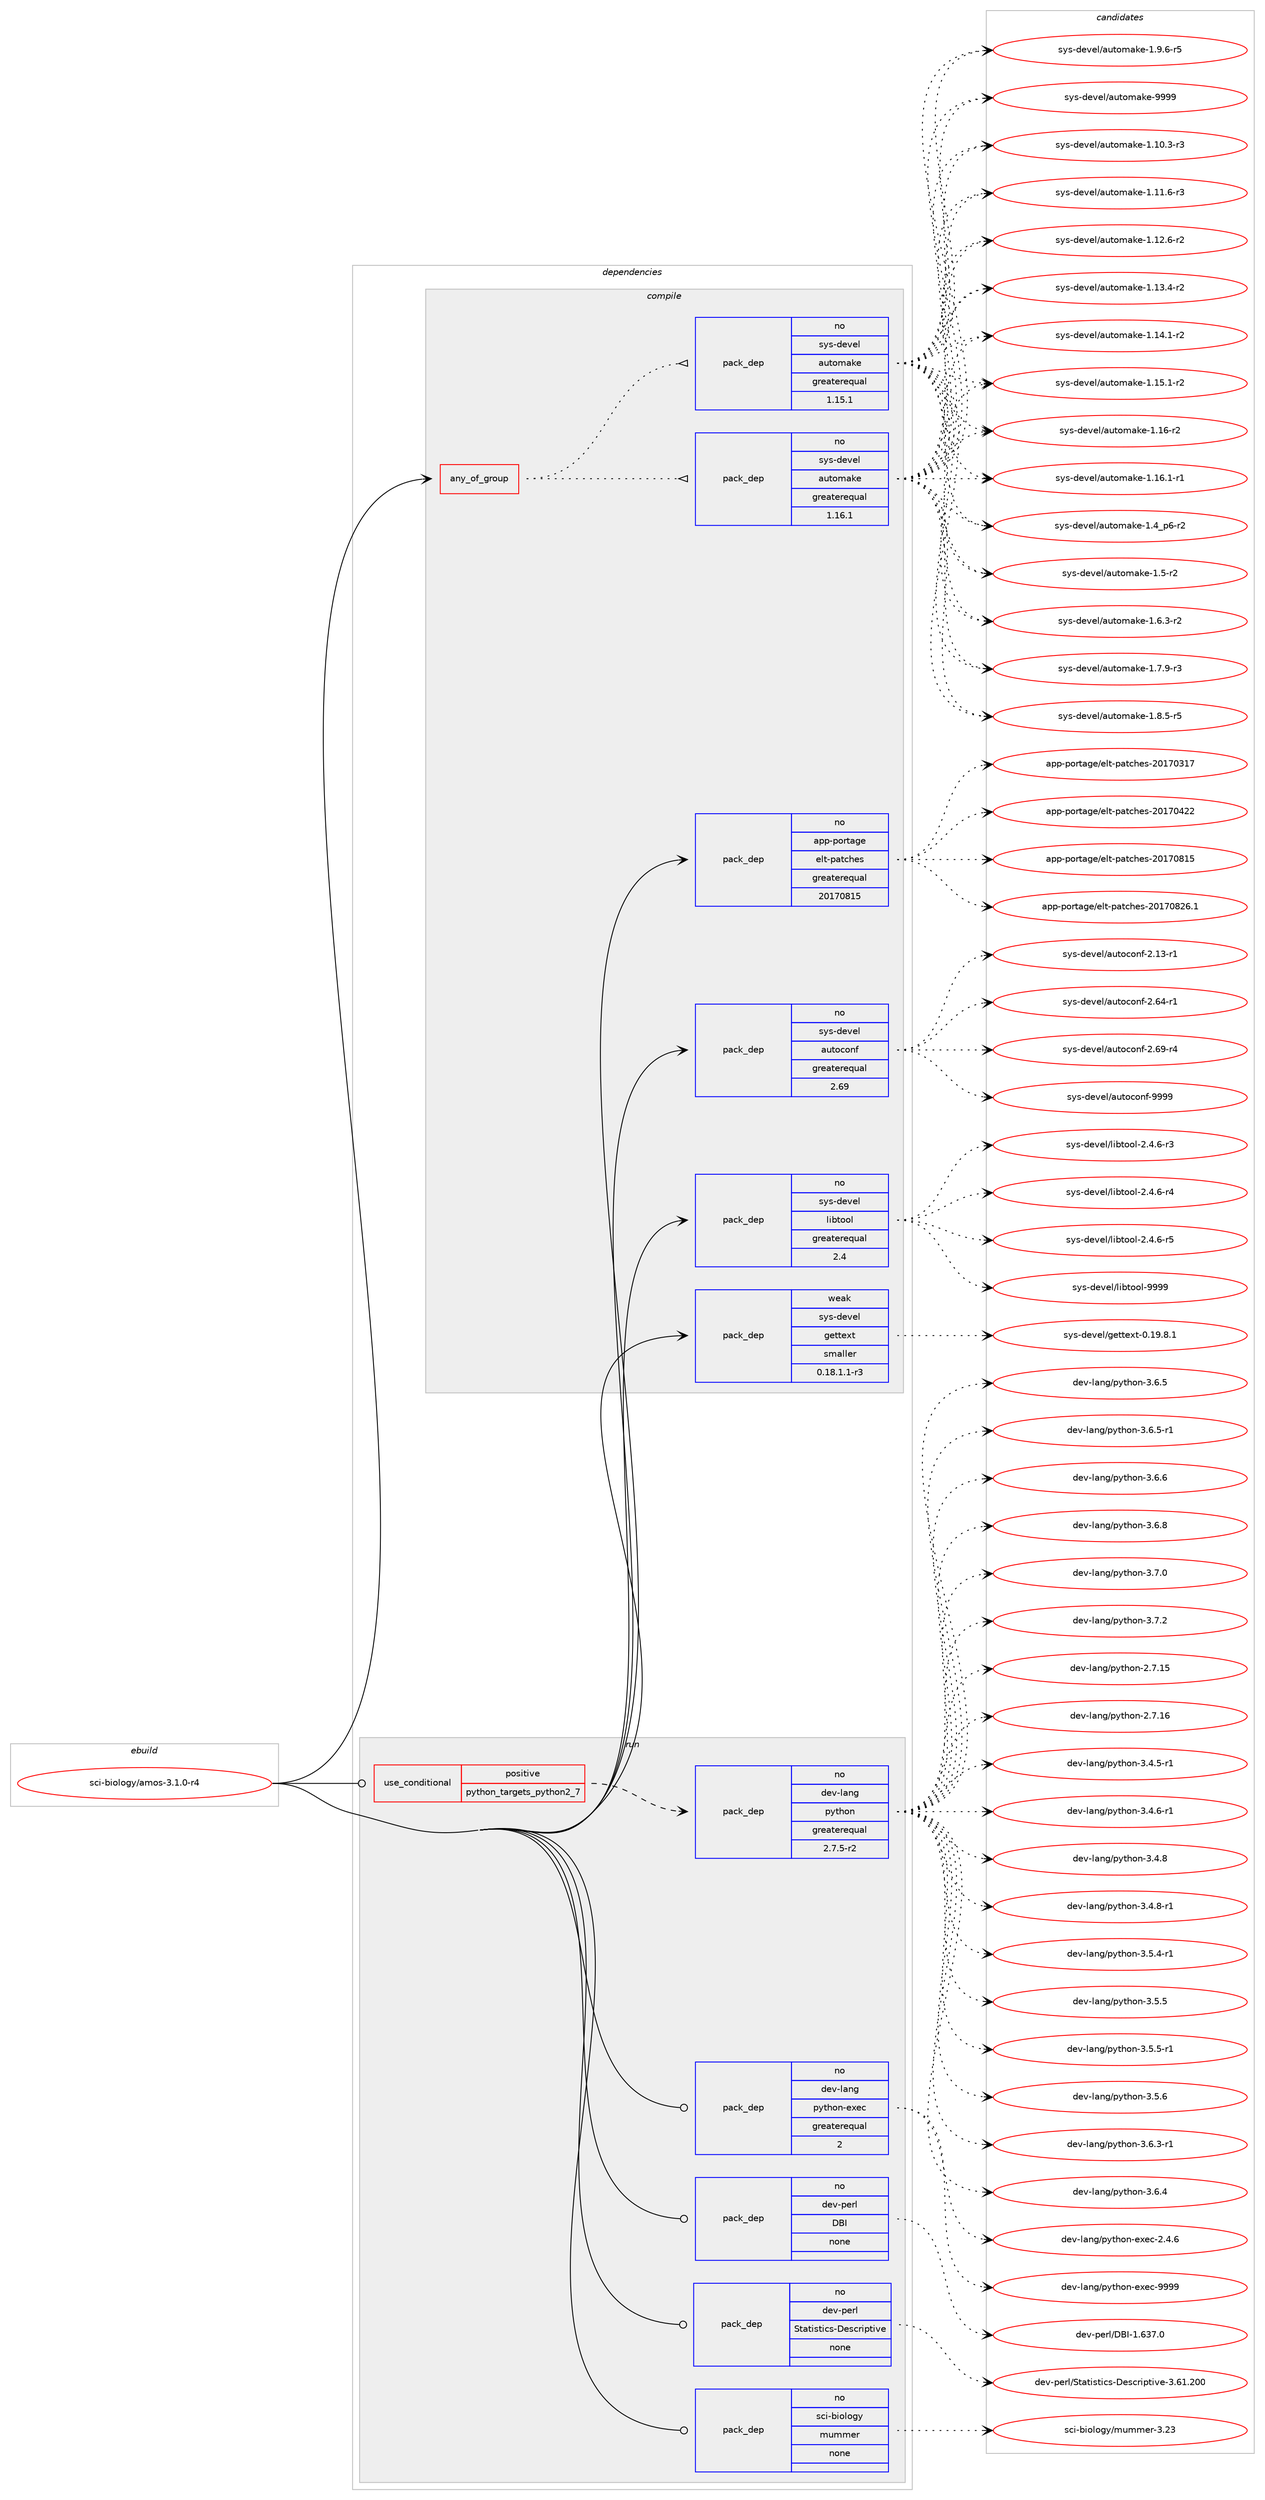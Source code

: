 digraph prolog {

# *************
# Graph options
# *************

newrank=true;
concentrate=true;
compound=true;
graph [rankdir=LR,fontname=Helvetica,fontsize=10,ranksep=1.5];#, ranksep=2.5, nodesep=0.2];
edge  [arrowhead=vee];
node  [fontname=Helvetica,fontsize=10];

# **********
# The ebuild
# **********

subgraph cluster_leftcol {
color=gray;
rank=same;
label=<<i>ebuild</i>>;
id [label="sci-biology/amos-3.1.0-r4", color=red, width=4, href="../sci-biology/amos-3.1.0-r4.svg"];
}

# ****************
# The dependencies
# ****************

subgraph cluster_midcol {
color=gray;
label=<<i>dependencies</i>>;
subgraph cluster_compile {
fillcolor="#eeeeee";
style=filled;
label=<<i>compile</i>>;
subgraph any26714 {
dependency1685688 [label=<<TABLE BORDER="0" CELLBORDER="1" CELLSPACING="0" CELLPADDING="4"><TR><TD CELLPADDING="10">any_of_group</TD></TR></TABLE>>, shape=none, color=red];subgraph pack1206143 {
dependency1685689 [label=<<TABLE BORDER="0" CELLBORDER="1" CELLSPACING="0" CELLPADDING="4" WIDTH="220"><TR><TD ROWSPAN="6" CELLPADDING="30">pack_dep</TD></TR><TR><TD WIDTH="110">no</TD></TR><TR><TD>sys-devel</TD></TR><TR><TD>automake</TD></TR><TR><TD>greaterequal</TD></TR><TR><TD>1.16.1</TD></TR></TABLE>>, shape=none, color=blue];
}
dependency1685688:e -> dependency1685689:w [weight=20,style="dotted",arrowhead="oinv"];
subgraph pack1206144 {
dependency1685690 [label=<<TABLE BORDER="0" CELLBORDER="1" CELLSPACING="0" CELLPADDING="4" WIDTH="220"><TR><TD ROWSPAN="6" CELLPADDING="30">pack_dep</TD></TR><TR><TD WIDTH="110">no</TD></TR><TR><TD>sys-devel</TD></TR><TR><TD>automake</TD></TR><TR><TD>greaterequal</TD></TR><TR><TD>1.15.1</TD></TR></TABLE>>, shape=none, color=blue];
}
dependency1685688:e -> dependency1685690:w [weight=20,style="dotted",arrowhead="oinv"];
}
id:e -> dependency1685688:w [weight=20,style="solid",arrowhead="vee"];
subgraph pack1206145 {
dependency1685691 [label=<<TABLE BORDER="0" CELLBORDER="1" CELLSPACING="0" CELLPADDING="4" WIDTH="220"><TR><TD ROWSPAN="6" CELLPADDING="30">pack_dep</TD></TR><TR><TD WIDTH="110">no</TD></TR><TR><TD>app-portage</TD></TR><TR><TD>elt-patches</TD></TR><TR><TD>greaterequal</TD></TR><TR><TD>20170815</TD></TR></TABLE>>, shape=none, color=blue];
}
id:e -> dependency1685691:w [weight=20,style="solid",arrowhead="vee"];
subgraph pack1206146 {
dependency1685692 [label=<<TABLE BORDER="0" CELLBORDER="1" CELLSPACING="0" CELLPADDING="4" WIDTH="220"><TR><TD ROWSPAN="6" CELLPADDING="30">pack_dep</TD></TR><TR><TD WIDTH="110">no</TD></TR><TR><TD>sys-devel</TD></TR><TR><TD>autoconf</TD></TR><TR><TD>greaterequal</TD></TR><TR><TD>2.69</TD></TR></TABLE>>, shape=none, color=blue];
}
id:e -> dependency1685692:w [weight=20,style="solid",arrowhead="vee"];
subgraph pack1206147 {
dependency1685693 [label=<<TABLE BORDER="0" CELLBORDER="1" CELLSPACING="0" CELLPADDING="4" WIDTH="220"><TR><TD ROWSPAN="6" CELLPADDING="30">pack_dep</TD></TR><TR><TD WIDTH="110">no</TD></TR><TR><TD>sys-devel</TD></TR><TR><TD>libtool</TD></TR><TR><TD>greaterequal</TD></TR><TR><TD>2.4</TD></TR></TABLE>>, shape=none, color=blue];
}
id:e -> dependency1685693:w [weight=20,style="solid",arrowhead="vee"];
subgraph pack1206148 {
dependency1685694 [label=<<TABLE BORDER="0" CELLBORDER="1" CELLSPACING="0" CELLPADDING="4" WIDTH="220"><TR><TD ROWSPAN="6" CELLPADDING="30">pack_dep</TD></TR><TR><TD WIDTH="110">weak</TD></TR><TR><TD>sys-devel</TD></TR><TR><TD>gettext</TD></TR><TR><TD>smaller</TD></TR><TR><TD>0.18.1.1-r3</TD></TR></TABLE>>, shape=none, color=blue];
}
id:e -> dependency1685694:w [weight=20,style="solid",arrowhead="vee"];
}
subgraph cluster_compileandrun {
fillcolor="#eeeeee";
style=filled;
label=<<i>compile and run</i>>;
}
subgraph cluster_run {
fillcolor="#eeeeee";
style=filled;
label=<<i>run</i>>;
subgraph cond451989 {
dependency1685695 [label=<<TABLE BORDER="0" CELLBORDER="1" CELLSPACING="0" CELLPADDING="4"><TR><TD ROWSPAN="3" CELLPADDING="10">use_conditional</TD></TR><TR><TD>positive</TD></TR><TR><TD>python_targets_python2_7</TD></TR></TABLE>>, shape=none, color=red];
subgraph pack1206149 {
dependency1685696 [label=<<TABLE BORDER="0" CELLBORDER="1" CELLSPACING="0" CELLPADDING="4" WIDTH="220"><TR><TD ROWSPAN="6" CELLPADDING="30">pack_dep</TD></TR><TR><TD WIDTH="110">no</TD></TR><TR><TD>dev-lang</TD></TR><TR><TD>python</TD></TR><TR><TD>greaterequal</TD></TR><TR><TD>2.7.5-r2</TD></TR></TABLE>>, shape=none, color=blue];
}
dependency1685695:e -> dependency1685696:w [weight=20,style="dashed",arrowhead="vee"];
}
id:e -> dependency1685695:w [weight=20,style="solid",arrowhead="odot"];
subgraph pack1206150 {
dependency1685697 [label=<<TABLE BORDER="0" CELLBORDER="1" CELLSPACING="0" CELLPADDING="4" WIDTH="220"><TR><TD ROWSPAN="6" CELLPADDING="30">pack_dep</TD></TR><TR><TD WIDTH="110">no</TD></TR><TR><TD>dev-lang</TD></TR><TR><TD>python-exec</TD></TR><TR><TD>greaterequal</TD></TR><TR><TD>2</TD></TR></TABLE>>, shape=none, color=blue];
}
id:e -> dependency1685697:w [weight=20,style="solid",arrowhead="odot"];
subgraph pack1206151 {
dependency1685698 [label=<<TABLE BORDER="0" CELLBORDER="1" CELLSPACING="0" CELLPADDING="4" WIDTH="220"><TR><TD ROWSPAN="6" CELLPADDING="30">pack_dep</TD></TR><TR><TD WIDTH="110">no</TD></TR><TR><TD>dev-perl</TD></TR><TR><TD>DBI</TD></TR><TR><TD>none</TD></TR><TR><TD></TD></TR></TABLE>>, shape=none, color=blue];
}
id:e -> dependency1685698:w [weight=20,style="solid",arrowhead="odot"];
subgraph pack1206152 {
dependency1685699 [label=<<TABLE BORDER="0" CELLBORDER="1" CELLSPACING="0" CELLPADDING="4" WIDTH="220"><TR><TD ROWSPAN="6" CELLPADDING="30">pack_dep</TD></TR><TR><TD WIDTH="110">no</TD></TR><TR><TD>dev-perl</TD></TR><TR><TD>Statistics-Descriptive</TD></TR><TR><TD>none</TD></TR><TR><TD></TD></TR></TABLE>>, shape=none, color=blue];
}
id:e -> dependency1685699:w [weight=20,style="solid",arrowhead="odot"];
subgraph pack1206153 {
dependency1685700 [label=<<TABLE BORDER="0" CELLBORDER="1" CELLSPACING="0" CELLPADDING="4" WIDTH="220"><TR><TD ROWSPAN="6" CELLPADDING="30">pack_dep</TD></TR><TR><TD WIDTH="110">no</TD></TR><TR><TD>sci-biology</TD></TR><TR><TD>mummer</TD></TR><TR><TD>none</TD></TR><TR><TD></TD></TR></TABLE>>, shape=none, color=blue];
}
id:e -> dependency1685700:w [weight=20,style="solid",arrowhead="odot"];
}
}

# **************
# The candidates
# **************

subgraph cluster_choices {
rank=same;
color=gray;
label=<<i>candidates</i>>;

subgraph choice1206143 {
color=black;
nodesep=1;
choice11512111545100101118101108479711711611110997107101454946494846514511451 [label="sys-devel/automake-1.10.3-r3", color=red, width=4,href="../sys-devel/automake-1.10.3-r3.svg"];
choice11512111545100101118101108479711711611110997107101454946494946544511451 [label="sys-devel/automake-1.11.6-r3", color=red, width=4,href="../sys-devel/automake-1.11.6-r3.svg"];
choice11512111545100101118101108479711711611110997107101454946495046544511450 [label="sys-devel/automake-1.12.6-r2", color=red, width=4,href="../sys-devel/automake-1.12.6-r2.svg"];
choice11512111545100101118101108479711711611110997107101454946495146524511450 [label="sys-devel/automake-1.13.4-r2", color=red, width=4,href="../sys-devel/automake-1.13.4-r2.svg"];
choice11512111545100101118101108479711711611110997107101454946495246494511450 [label="sys-devel/automake-1.14.1-r2", color=red, width=4,href="../sys-devel/automake-1.14.1-r2.svg"];
choice11512111545100101118101108479711711611110997107101454946495346494511450 [label="sys-devel/automake-1.15.1-r2", color=red, width=4,href="../sys-devel/automake-1.15.1-r2.svg"];
choice1151211154510010111810110847971171161111099710710145494649544511450 [label="sys-devel/automake-1.16-r2", color=red, width=4,href="../sys-devel/automake-1.16-r2.svg"];
choice11512111545100101118101108479711711611110997107101454946495446494511449 [label="sys-devel/automake-1.16.1-r1", color=red, width=4,href="../sys-devel/automake-1.16.1-r1.svg"];
choice115121115451001011181011084797117116111109971071014549465295112544511450 [label="sys-devel/automake-1.4_p6-r2", color=red, width=4,href="../sys-devel/automake-1.4_p6-r2.svg"];
choice11512111545100101118101108479711711611110997107101454946534511450 [label="sys-devel/automake-1.5-r2", color=red, width=4,href="../sys-devel/automake-1.5-r2.svg"];
choice115121115451001011181011084797117116111109971071014549465446514511450 [label="sys-devel/automake-1.6.3-r2", color=red, width=4,href="../sys-devel/automake-1.6.3-r2.svg"];
choice115121115451001011181011084797117116111109971071014549465546574511451 [label="sys-devel/automake-1.7.9-r3", color=red, width=4,href="../sys-devel/automake-1.7.9-r3.svg"];
choice115121115451001011181011084797117116111109971071014549465646534511453 [label="sys-devel/automake-1.8.5-r5", color=red, width=4,href="../sys-devel/automake-1.8.5-r5.svg"];
choice115121115451001011181011084797117116111109971071014549465746544511453 [label="sys-devel/automake-1.9.6-r5", color=red, width=4,href="../sys-devel/automake-1.9.6-r5.svg"];
choice115121115451001011181011084797117116111109971071014557575757 [label="sys-devel/automake-9999", color=red, width=4,href="../sys-devel/automake-9999.svg"];
dependency1685689:e -> choice11512111545100101118101108479711711611110997107101454946494846514511451:w [style=dotted,weight="100"];
dependency1685689:e -> choice11512111545100101118101108479711711611110997107101454946494946544511451:w [style=dotted,weight="100"];
dependency1685689:e -> choice11512111545100101118101108479711711611110997107101454946495046544511450:w [style=dotted,weight="100"];
dependency1685689:e -> choice11512111545100101118101108479711711611110997107101454946495146524511450:w [style=dotted,weight="100"];
dependency1685689:e -> choice11512111545100101118101108479711711611110997107101454946495246494511450:w [style=dotted,weight="100"];
dependency1685689:e -> choice11512111545100101118101108479711711611110997107101454946495346494511450:w [style=dotted,weight="100"];
dependency1685689:e -> choice1151211154510010111810110847971171161111099710710145494649544511450:w [style=dotted,weight="100"];
dependency1685689:e -> choice11512111545100101118101108479711711611110997107101454946495446494511449:w [style=dotted,weight="100"];
dependency1685689:e -> choice115121115451001011181011084797117116111109971071014549465295112544511450:w [style=dotted,weight="100"];
dependency1685689:e -> choice11512111545100101118101108479711711611110997107101454946534511450:w [style=dotted,weight="100"];
dependency1685689:e -> choice115121115451001011181011084797117116111109971071014549465446514511450:w [style=dotted,weight="100"];
dependency1685689:e -> choice115121115451001011181011084797117116111109971071014549465546574511451:w [style=dotted,weight="100"];
dependency1685689:e -> choice115121115451001011181011084797117116111109971071014549465646534511453:w [style=dotted,weight="100"];
dependency1685689:e -> choice115121115451001011181011084797117116111109971071014549465746544511453:w [style=dotted,weight="100"];
dependency1685689:e -> choice115121115451001011181011084797117116111109971071014557575757:w [style=dotted,weight="100"];
}
subgraph choice1206144 {
color=black;
nodesep=1;
choice11512111545100101118101108479711711611110997107101454946494846514511451 [label="sys-devel/automake-1.10.3-r3", color=red, width=4,href="../sys-devel/automake-1.10.3-r3.svg"];
choice11512111545100101118101108479711711611110997107101454946494946544511451 [label="sys-devel/automake-1.11.6-r3", color=red, width=4,href="../sys-devel/automake-1.11.6-r3.svg"];
choice11512111545100101118101108479711711611110997107101454946495046544511450 [label="sys-devel/automake-1.12.6-r2", color=red, width=4,href="../sys-devel/automake-1.12.6-r2.svg"];
choice11512111545100101118101108479711711611110997107101454946495146524511450 [label="sys-devel/automake-1.13.4-r2", color=red, width=4,href="../sys-devel/automake-1.13.4-r2.svg"];
choice11512111545100101118101108479711711611110997107101454946495246494511450 [label="sys-devel/automake-1.14.1-r2", color=red, width=4,href="../sys-devel/automake-1.14.1-r2.svg"];
choice11512111545100101118101108479711711611110997107101454946495346494511450 [label="sys-devel/automake-1.15.1-r2", color=red, width=4,href="../sys-devel/automake-1.15.1-r2.svg"];
choice1151211154510010111810110847971171161111099710710145494649544511450 [label="sys-devel/automake-1.16-r2", color=red, width=4,href="../sys-devel/automake-1.16-r2.svg"];
choice11512111545100101118101108479711711611110997107101454946495446494511449 [label="sys-devel/automake-1.16.1-r1", color=red, width=4,href="../sys-devel/automake-1.16.1-r1.svg"];
choice115121115451001011181011084797117116111109971071014549465295112544511450 [label="sys-devel/automake-1.4_p6-r2", color=red, width=4,href="../sys-devel/automake-1.4_p6-r2.svg"];
choice11512111545100101118101108479711711611110997107101454946534511450 [label="sys-devel/automake-1.5-r2", color=red, width=4,href="../sys-devel/automake-1.5-r2.svg"];
choice115121115451001011181011084797117116111109971071014549465446514511450 [label="sys-devel/automake-1.6.3-r2", color=red, width=4,href="../sys-devel/automake-1.6.3-r2.svg"];
choice115121115451001011181011084797117116111109971071014549465546574511451 [label="sys-devel/automake-1.7.9-r3", color=red, width=4,href="../sys-devel/automake-1.7.9-r3.svg"];
choice115121115451001011181011084797117116111109971071014549465646534511453 [label="sys-devel/automake-1.8.5-r5", color=red, width=4,href="../sys-devel/automake-1.8.5-r5.svg"];
choice115121115451001011181011084797117116111109971071014549465746544511453 [label="sys-devel/automake-1.9.6-r5", color=red, width=4,href="../sys-devel/automake-1.9.6-r5.svg"];
choice115121115451001011181011084797117116111109971071014557575757 [label="sys-devel/automake-9999", color=red, width=4,href="../sys-devel/automake-9999.svg"];
dependency1685690:e -> choice11512111545100101118101108479711711611110997107101454946494846514511451:w [style=dotted,weight="100"];
dependency1685690:e -> choice11512111545100101118101108479711711611110997107101454946494946544511451:w [style=dotted,weight="100"];
dependency1685690:e -> choice11512111545100101118101108479711711611110997107101454946495046544511450:w [style=dotted,weight="100"];
dependency1685690:e -> choice11512111545100101118101108479711711611110997107101454946495146524511450:w [style=dotted,weight="100"];
dependency1685690:e -> choice11512111545100101118101108479711711611110997107101454946495246494511450:w [style=dotted,weight="100"];
dependency1685690:e -> choice11512111545100101118101108479711711611110997107101454946495346494511450:w [style=dotted,weight="100"];
dependency1685690:e -> choice1151211154510010111810110847971171161111099710710145494649544511450:w [style=dotted,weight="100"];
dependency1685690:e -> choice11512111545100101118101108479711711611110997107101454946495446494511449:w [style=dotted,weight="100"];
dependency1685690:e -> choice115121115451001011181011084797117116111109971071014549465295112544511450:w [style=dotted,weight="100"];
dependency1685690:e -> choice11512111545100101118101108479711711611110997107101454946534511450:w [style=dotted,weight="100"];
dependency1685690:e -> choice115121115451001011181011084797117116111109971071014549465446514511450:w [style=dotted,weight="100"];
dependency1685690:e -> choice115121115451001011181011084797117116111109971071014549465546574511451:w [style=dotted,weight="100"];
dependency1685690:e -> choice115121115451001011181011084797117116111109971071014549465646534511453:w [style=dotted,weight="100"];
dependency1685690:e -> choice115121115451001011181011084797117116111109971071014549465746544511453:w [style=dotted,weight="100"];
dependency1685690:e -> choice115121115451001011181011084797117116111109971071014557575757:w [style=dotted,weight="100"];
}
subgraph choice1206145 {
color=black;
nodesep=1;
choice97112112451121111141169710310147101108116451129711699104101115455048495548514955 [label="app-portage/elt-patches-20170317", color=red, width=4,href="../app-portage/elt-patches-20170317.svg"];
choice97112112451121111141169710310147101108116451129711699104101115455048495548525050 [label="app-portage/elt-patches-20170422", color=red, width=4,href="../app-portage/elt-patches-20170422.svg"];
choice97112112451121111141169710310147101108116451129711699104101115455048495548564953 [label="app-portage/elt-patches-20170815", color=red, width=4,href="../app-portage/elt-patches-20170815.svg"];
choice971121124511211111411697103101471011081164511297116991041011154550484955485650544649 [label="app-portage/elt-patches-20170826.1", color=red, width=4,href="../app-portage/elt-patches-20170826.1.svg"];
dependency1685691:e -> choice97112112451121111141169710310147101108116451129711699104101115455048495548514955:w [style=dotted,weight="100"];
dependency1685691:e -> choice97112112451121111141169710310147101108116451129711699104101115455048495548525050:w [style=dotted,weight="100"];
dependency1685691:e -> choice97112112451121111141169710310147101108116451129711699104101115455048495548564953:w [style=dotted,weight="100"];
dependency1685691:e -> choice971121124511211111411697103101471011081164511297116991041011154550484955485650544649:w [style=dotted,weight="100"];
}
subgraph choice1206146 {
color=black;
nodesep=1;
choice1151211154510010111810110847971171161119911111010245504649514511449 [label="sys-devel/autoconf-2.13-r1", color=red, width=4,href="../sys-devel/autoconf-2.13-r1.svg"];
choice1151211154510010111810110847971171161119911111010245504654524511449 [label="sys-devel/autoconf-2.64-r1", color=red, width=4,href="../sys-devel/autoconf-2.64-r1.svg"];
choice1151211154510010111810110847971171161119911111010245504654574511452 [label="sys-devel/autoconf-2.69-r4", color=red, width=4,href="../sys-devel/autoconf-2.69-r4.svg"];
choice115121115451001011181011084797117116111991111101024557575757 [label="sys-devel/autoconf-9999", color=red, width=4,href="../sys-devel/autoconf-9999.svg"];
dependency1685692:e -> choice1151211154510010111810110847971171161119911111010245504649514511449:w [style=dotted,weight="100"];
dependency1685692:e -> choice1151211154510010111810110847971171161119911111010245504654524511449:w [style=dotted,weight="100"];
dependency1685692:e -> choice1151211154510010111810110847971171161119911111010245504654574511452:w [style=dotted,weight="100"];
dependency1685692:e -> choice115121115451001011181011084797117116111991111101024557575757:w [style=dotted,weight="100"];
}
subgraph choice1206147 {
color=black;
nodesep=1;
choice1151211154510010111810110847108105981161111111084550465246544511451 [label="sys-devel/libtool-2.4.6-r3", color=red, width=4,href="../sys-devel/libtool-2.4.6-r3.svg"];
choice1151211154510010111810110847108105981161111111084550465246544511452 [label="sys-devel/libtool-2.4.6-r4", color=red, width=4,href="../sys-devel/libtool-2.4.6-r4.svg"];
choice1151211154510010111810110847108105981161111111084550465246544511453 [label="sys-devel/libtool-2.4.6-r5", color=red, width=4,href="../sys-devel/libtool-2.4.6-r5.svg"];
choice1151211154510010111810110847108105981161111111084557575757 [label="sys-devel/libtool-9999", color=red, width=4,href="../sys-devel/libtool-9999.svg"];
dependency1685693:e -> choice1151211154510010111810110847108105981161111111084550465246544511451:w [style=dotted,weight="100"];
dependency1685693:e -> choice1151211154510010111810110847108105981161111111084550465246544511452:w [style=dotted,weight="100"];
dependency1685693:e -> choice1151211154510010111810110847108105981161111111084550465246544511453:w [style=dotted,weight="100"];
dependency1685693:e -> choice1151211154510010111810110847108105981161111111084557575757:w [style=dotted,weight="100"];
}
subgraph choice1206148 {
color=black;
nodesep=1;
choice1151211154510010111810110847103101116116101120116454846495746564649 [label="sys-devel/gettext-0.19.8.1", color=red, width=4,href="../sys-devel/gettext-0.19.8.1.svg"];
dependency1685694:e -> choice1151211154510010111810110847103101116116101120116454846495746564649:w [style=dotted,weight="100"];
}
subgraph choice1206149 {
color=black;
nodesep=1;
choice10010111845108971101034711212111610411111045504655464953 [label="dev-lang/python-2.7.15", color=red, width=4,href="../dev-lang/python-2.7.15.svg"];
choice10010111845108971101034711212111610411111045504655464954 [label="dev-lang/python-2.7.16", color=red, width=4,href="../dev-lang/python-2.7.16.svg"];
choice1001011184510897110103471121211161041111104551465246534511449 [label="dev-lang/python-3.4.5-r1", color=red, width=4,href="../dev-lang/python-3.4.5-r1.svg"];
choice1001011184510897110103471121211161041111104551465246544511449 [label="dev-lang/python-3.4.6-r1", color=red, width=4,href="../dev-lang/python-3.4.6-r1.svg"];
choice100101118451089711010347112121116104111110455146524656 [label="dev-lang/python-3.4.8", color=red, width=4,href="../dev-lang/python-3.4.8.svg"];
choice1001011184510897110103471121211161041111104551465246564511449 [label="dev-lang/python-3.4.8-r1", color=red, width=4,href="../dev-lang/python-3.4.8-r1.svg"];
choice1001011184510897110103471121211161041111104551465346524511449 [label="dev-lang/python-3.5.4-r1", color=red, width=4,href="../dev-lang/python-3.5.4-r1.svg"];
choice100101118451089711010347112121116104111110455146534653 [label="dev-lang/python-3.5.5", color=red, width=4,href="../dev-lang/python-3.5.5.svg"];
choice1001011184510897110103471121211161041111104551465346534511449 [label="dev-lang/python-3.5.5-r1", color=red, width=4,href="../dev-lang/python-3.5.5-r1.svg"];
choice100101118451089711010347112121116104111110455146534654 [label="dev-lang/python-3.5.6", color=red, width=4,href="../dev-lang/python-3.5.6.svg"];
choice1001011184510897110103471121211161041111104551465446514511449 [label="dev-lang/python-3.6.3-r1", color=red, width=4,href="../dev-lang/python-3.6.3-r1.svg"];
choice100101118451089711010347112121116104111110455146544652 [label="dev-lang/python-3.6.4", color=red, width=4,href="../dev-lang/python-3.6.4.svg"];
choice100101118451089711010347112121116104111110455146544653 [label="dev-lang/python-3.6.5", color=red, width=4,href="../dev-lang/python-3.6.5.svg"];
choice1001011184510897110103471121211161041111104551465446534511449 [label="dev-lang/python-3.6.5-r1", color=red, width=4,href="../dev-lang/python-3.6.5-r1.svg"];
choice100101118451089711010347112121116104111110455146544654 [label="dev-lang/python-3.6.6", color=red, width=4,href="../dev-lang/python-3.6.6.svg"];
choice100101118451089711010347112121116104111110455146544656 [label="dev-lang/python-3.6.8", color=red, width=4,href="../dev-lang/python-3.6.8.svg"];
choice100101118451089711010347112121116104111110455146554648 [label="dev-lang/python-3.7.0", color=red, width=4,href="../dev-lang/python-3.7.0.svg"];
choice100101118451089711010347112121116104111110455146554650 [label="dev-lang/python-3.7.2", color=red, width=4,href="../dev-lang/python-3.7.2.svg"];
dependency1685696:e -> choice10010111845108971101034711212111610411111045504655464953:w [style=dotted,weight="100"];
dependency1685696:e -> choice10010111845108971101034711212111610411111045504655464954:w [style=dotted,weight="100"];
dependency1685696:e -> choice1001011184510897110103471121211161041111104551465246534511449:w [style=dotted,weight="100"];
dependency1685696:e -> choice1001011184510897110103471121211161041111104551465246544511449:w [style=dotted,weight="100"];
dependency1685696:e -> choice100101118451089711010347112121116104111110455146524656:w [style=dotted,weight="100"];
dependency1685696:e -> choice1001011184510897110103471121211161041111104551465246564511449:w [style=dotted,weight="100"];
dependency1685696:e -> choice1001011184510897110103471121211161041111104551465346524511449:w [style=dotted,weight="100"];
dependency1685696:e -> choice100101118451089711010347112121116104111110455146534653:w [style=dotted,weight="100"];
dependency1685696:e -> choice1001011184510897110103471121211161041111104551465346534511449:w [style=dotted,weight="100"];
dependency1685696:e -> choice100101118451089711010347112121116104111110455146534654:w [style=dotted,weight="100"];
dependency1685696:e -> choice1001011184510897110103471121211161041111104551465446514511449:w [style=dotted,weight="100"];
dependency1685696:e -> choice100101118451089711010347112121116104111110455146544652:w [style=dotted,weight="100"];
dependency1685696:e -> choice100101118451089711010347112121116104111110455146544653:w [style=dotted,weight="100"];
dependency1685696:e -> choice1001011184510897110103471121211161041111104551465446534511449:w [style=dotted,weight="100"];
dependency1685696:e -> choice100101118451089711010347112121116104111110455146544654:w [style=dotted,weight="100"];
dependency1685696:e -> choice100101118451089711010347112121116104111110455146544656:w [style=dotted,weight="100"];
dependency1685696:e -> choice100101118451089711010347112121116104111110455146554648:w [style=dotted,weight="100"];
dependency1685696:e -> choice100101118451089711010347112121116104111110455146554650:w [style=dotted,weight="100"];
}
subgraph choice1206150 {
color=black;
nodesep=1;
choice1001011184510897110103471121211161041111104510112010199455046524654 [label="dev-lang/python-exec-2.4.6", color=red, width=4,href="../dev-lang/python-exec-2.4.6.svg"];
choice10010111845108971101034711212111610411111045101120101994557575757 [label="dev-lang/python-exec-9999", color=red, width=4,href="../dev-lang/python-exec-9999.svg"];
dependency1685697:e -> choice1001011184510897110103471121211161041111104510112010199455046524654:w [style=dotted,weight="100"];
dependency1685697:e -> choice10010111845108971101034711212111610411111045101120101994557575757:w [style=dotted,weight="100"];
}
subgraph choice1206151 {
color=black;
nodesep=1;
choice10010111845112101114108476866734549465451554648 [label="dev-perl/DBI-1.637.0", color=red, width=4,href="../dev-perl/DBI-1.637.0.svg"];
dependency1685698:e -> choice10010111845112101114108476866734549465451554648:w [style=dotted,weight="100"];
}
subgraph choice1206152 {
color=black;
nodesep=1;
choice1001011184511210111410847831169711610511511610599115456810111599114105112116105118101455146544946504848 [label="dev-perl/Statistics-Descriptive-3.61.200", color=red, width=4,href="../dev-perl/Statistics-Descriptive-3.61.200.svg"];
dependency1685699:e -> choice1001011184511210111410847831169711610511511610599115456810111599114105112116105118101455146544946504848:w [style=dotted,weight="100"];
}
subgraph choice1206153 {
color=black;
nodesep=1;
choice115991054598105111108111103121471091171091091011144551465051 [label="sci-biology/mummer-3.23", color=red, width=4,href="../sci-biology/mummer-3.23.svg"];
dependency1685700:e -> choice115991054598105111108111103121471091171091091011144551465051:w [style=dotted,weight="100"];
}
}

}
